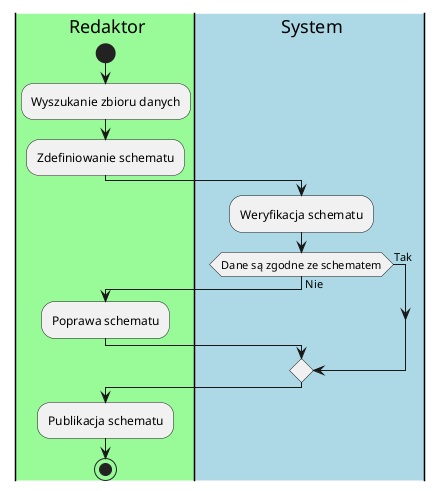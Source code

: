 @startuml

|#palegreen|R| Redaktor
start
:Wyszukanie zbioru danych;
:Zdefiniowanie schematu;

|#lightblue|S| System
:Weryfikacja schematu;
if (Dane są zgodne ze schematem) then (Tak)
else (Nie)
    |R|
    :Poprawa schematu;
endif
|R|
:Publikacja schematu;
stop
@enduml
